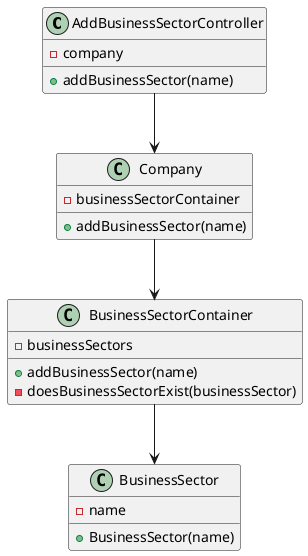 @startuml
'https://plantuml.com/class-diagram

class AddBusinessSectorController {
-company
+addBusinessSector(name)
}

class Company {
-businessSectorContainer
+addBusinessSector(name)
}

class BusinessSectorContainer {
-businessSectors
+addBusinessSector(name)
-doesBusinessSectorExist(businessSector)
}

class BusinessSector {
-name
+BusinessSector(name)
}

AddBusinessSectorController --> Company
Company --> BusinessSectorContainer
BusinessSectorContainer --> BusinessSector

@enduml